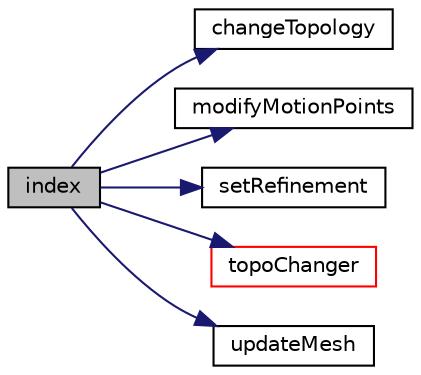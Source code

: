 digraph "index"
{
  bgcolor="transparent";
  edge [fontname="Helvetica",fontsize="10",labelfontname="Helvetica",labelfontsize="10"];
  node [fontname="Helvetica",fontsize="10",shape=record];
  rankdir="LR";
  Node1 [label="index",height=0.2,width=0.4,color="black", fillcolor="grey75", style="filled", fontcolor="black"];
  Node1 -> Node2 [color="midnightblue",fontsize="10",style="solid",fontname="Helvetica"];
  Node2 [label="changeTopology",height=0.2,width=0.4,color="black",URL="$a01959.html#a86a107eab1372c4354ffc3aebb6fb10a",tooltip="Check for topology change. "];
  Node1 -> Node3 [color="midnightblue",fontsize="10",style="solid",fontname="Helvetica"];
  Node3 [label="modifyMotionPoints",height=0.2,width=0.4,color="black",URL="$a01959.html#ab4c56ee76727cd17ac2007cefbc93054",tooltip="Modify motion points to comply with the topological change. "];
  Node1 -> Node4 [color="midnightblue",fontsize="10",style="solid",fontname="Helvetica"];
  Node4 [label="setRefinement",height=0.2,width=0.4,color="black",URL="$a01959.html#a0c2751413e17e891483f1cbab17d0c3c",tooltip="Insert the topological change instructions. "];
  Node1 -> Node5 [color="midnightblue",fontsize="10",style="solid",fontname="Helvetica"];
  Node5 [label="topoChanger",height=0.2,width=0.4,color="red",URL="$a01959.html#a6b027dcf176e6ae6f2cfa5954b02825b",tooltip="Return reference to morph engine. "];
  Node1 -> Node6 [color="midnightblue",fontsize="10",style="solid",fontname="Helvetica"];
  Node6 [label="updateMesh",height=0.2,width=0.4,color="black",URL="$a01959.html#af965baa7494e024b72666057dd7d587c",tooltip="Force recalculation of locally stored data on topological change. "];
}
